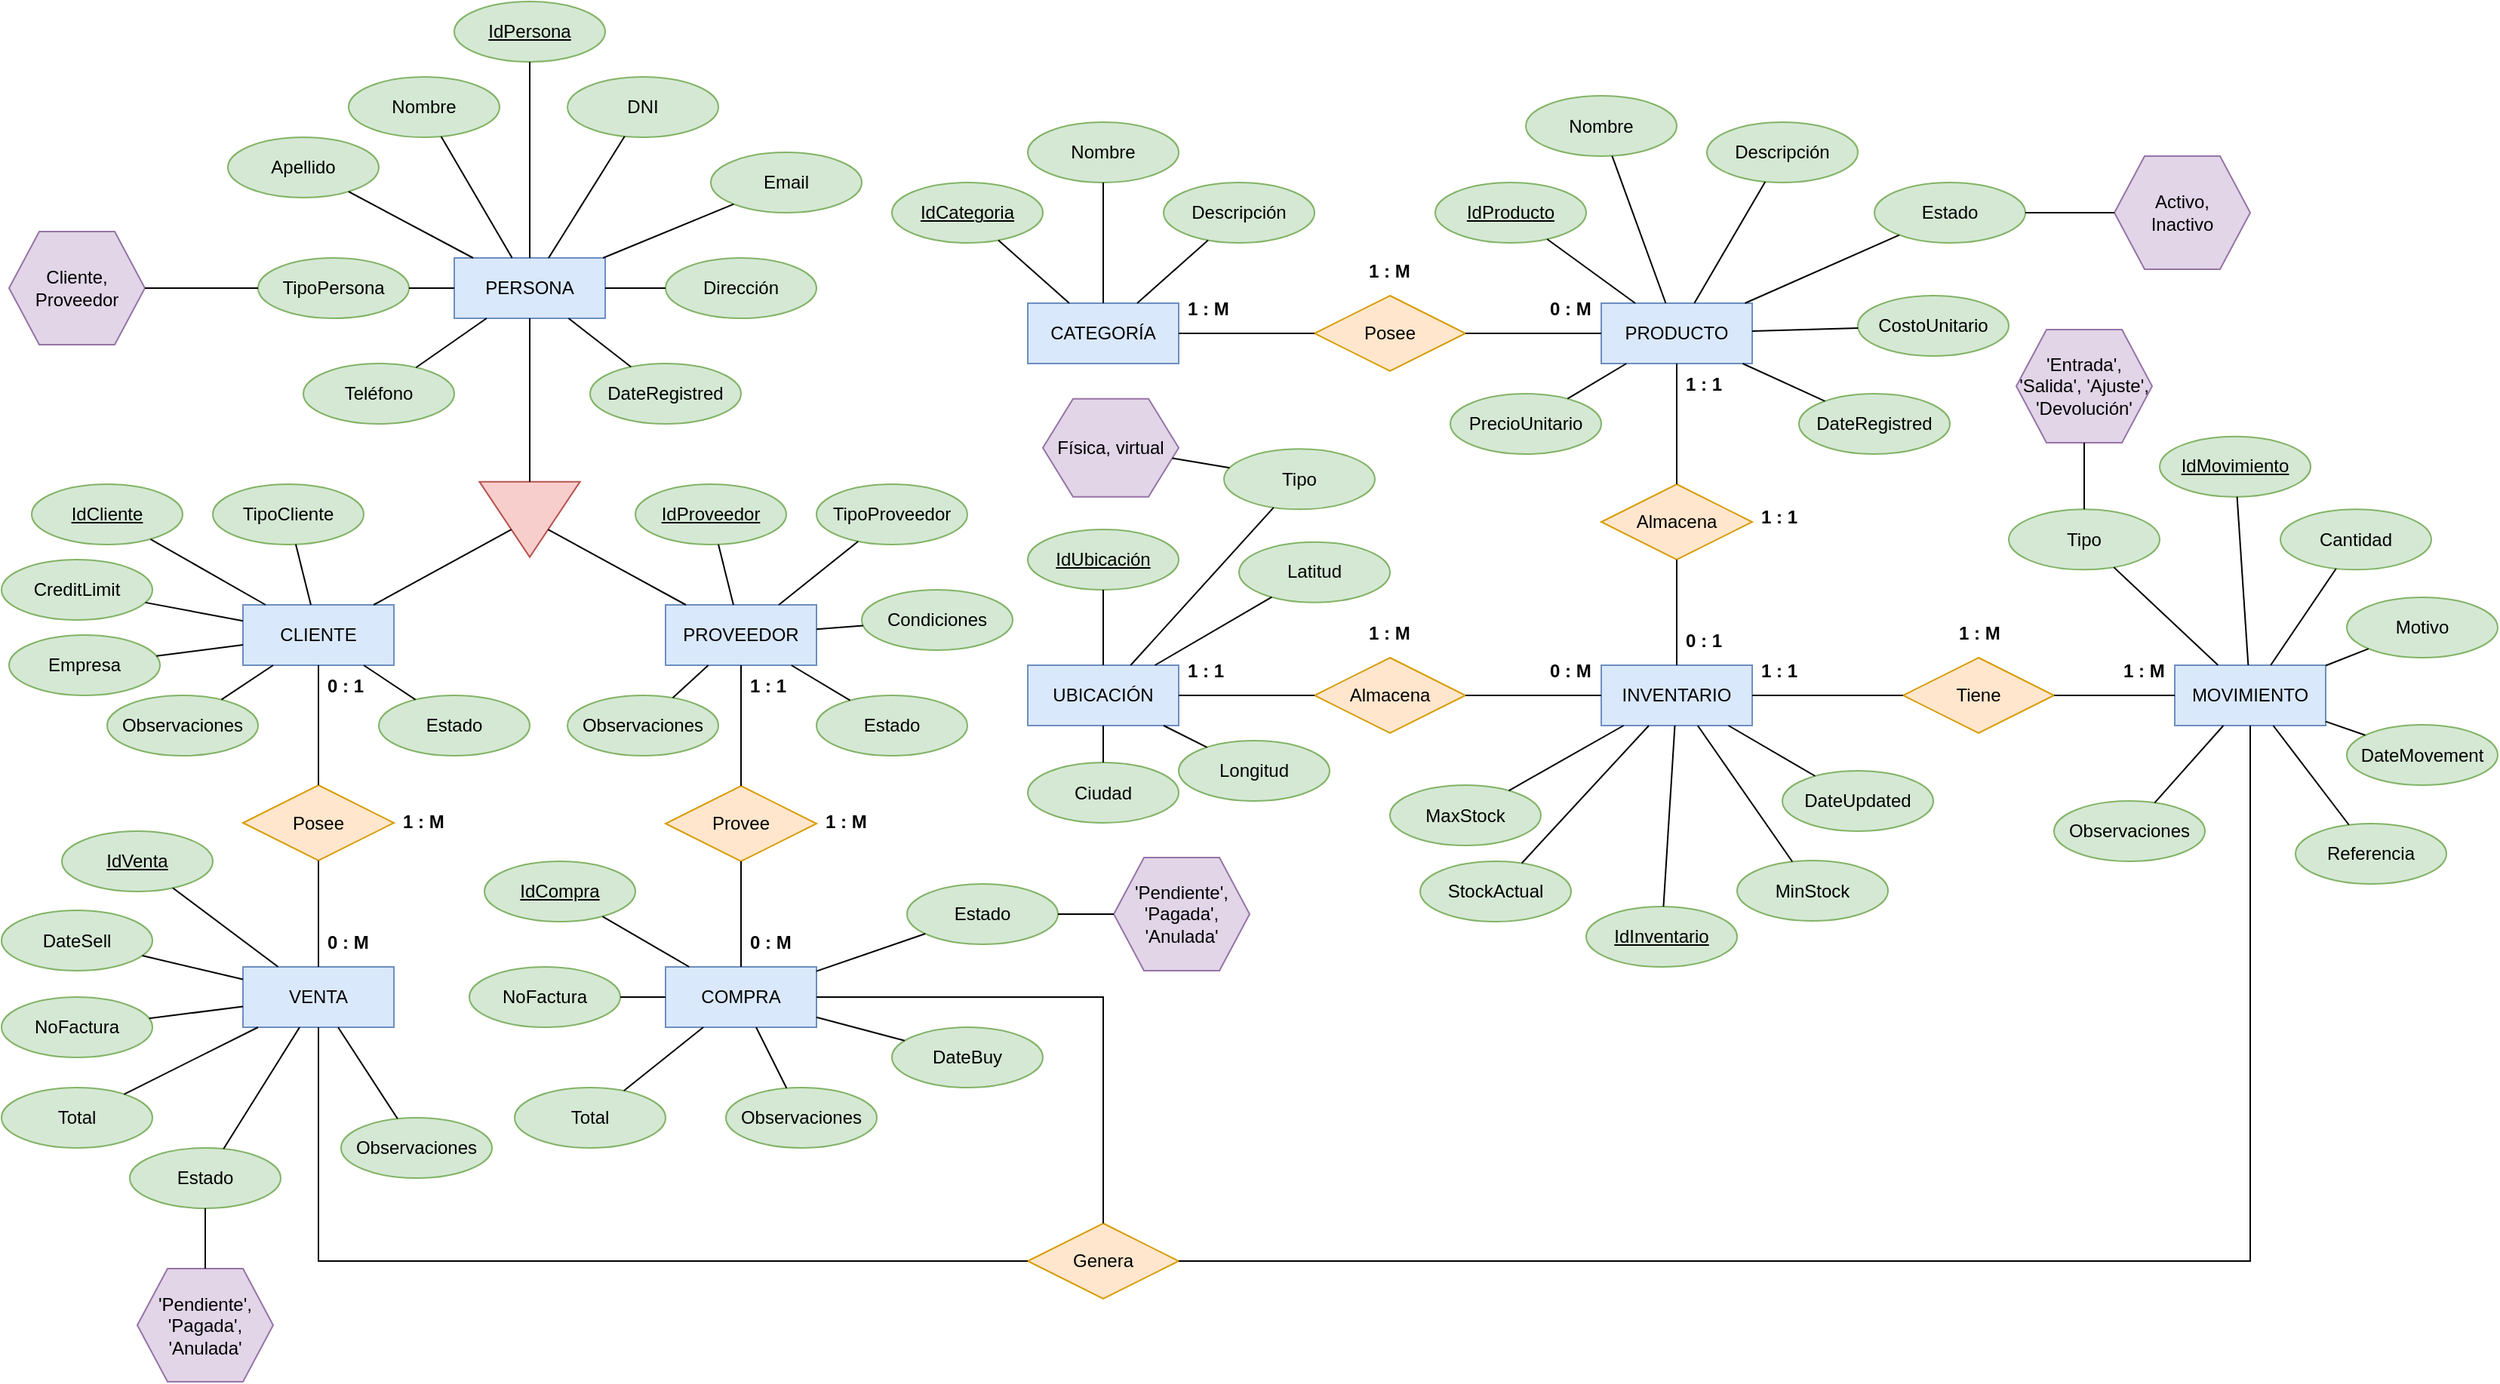 <mxfile version="26.2.14">
  <diagram name="Página-1" id="IizV0ZKITarImfJM_A5O">
    <mxGraphModel dx="1403" dy="993" grid="1" gridSize="10" guides="1" tooltips="1" connect="1" arrows="1" fold="1" page="1" pageScale="1" pageWidth="827" pageHeight="1169" math="0" shadow="0">
      <root>
        <mxCell id="0" />
        <mxCell id="1" parent="0" />
        <mxCell id="AASYkf402rb6I2aHNUHm-3" value="PERSONA" style="whiteSpace=wrap;html=1;align=center;fillColor=#dae8fc;strokeColor=#6c8ebf;" parent="1" vertex="1">
          <mxGeometry x="300" y="210" width="100" height="40" as="geometry" />
        </mxCell>
        <mxCell id="AASYkf402rb6I2aHNUHm-46" value="Almacena" style="shape=rhombus;perimeter=rhombusPerimeter;whiteSpace=wrap;html=1;align=center;fillColor=#ffe6cc;strokeColor=#d79b00;" parent="1" vertex="1">
          <mxGeometry x="870" y="475" width="100" height="50" as="geometry" />
        </mxCell>
        <mxCell id="AASYkf402rb6I2aHNUHm-51" value="&lt;b&gt;1 : M&lt;/b&gt;" style="text;strokeColor=none;fillColor=none;spacingLeft=4;spacingRight=4;overflow=hidden;rotatable=0;points=[[0,0.5],[1,0.5]];portConstraint=eastwest;fontSize=12;whiteSpace=wrap;html=1;" parent="1" vertex="1">
          <mxGeometry x="260" y="570" width="40" height="30" as="geometry" />
        </mxCell>
        <mxCell id="AASYkf402rb6I2aHNUHm-61" value="TipoCliente" style="ellipse;whiteSpace=wrap;html=1;align=center;fillColor=#d5e8d4;strokeColor=#82b366;" parent="1" vertex="1">
          <mxGeometry x="140" y="360" width="100" height="40" as="geometry" />
        </mxCell>
        <mxCell id="A7rjeZ72b8iRB3e_D9d8-1" value="CLIENTE" style="whiteSpace=wrap;html=1;align=center;fillColor=#dae8fc;strokeColor=#6c8ebf;" vertex="1" parent="1">
          <mxGeometry x="160" y="440" width="100" height="40" as="geometry" />
        </mxCell>
        <mxCell id="A7rjeZ72b8iRB3e_D9d8-2" value="PROVEEDOR" style="whiteSpace=wrap;html=1;align=center;fillColor=#dae8fc;strokeColor=#6c8ebf;" vertex="1" parent="1">
          <mxGeometry x="440" y="440" width="100" height="40" as="geometry" />
        </mxCell>
        <mxCell id="A7rjeZ72b8iRB3e_D9d8-3" value="PRODUCTO" style="whiteSpace=wrap;html=1;align=center;fillColor=#dae8fc;strokeColor=#6c8ebf;" vertex="1" parent="1">
          <mxGeometry x="1060" y="240" width="100" height="40" as="geometry" />
        </mxCell>
        <mxCell id="A7rjeZ72b8iRB3e_D9d8-4" value="INVENTARIO" style="whiteSpace=wrap;html=1;align=center;fillColor=#dae8fc;strokeColor=#6c8ebf;" vertex="1" parent="1">
          <mxGeometry x="1060" y="480" width="100" height="40" as="geometry" />
        </mxCell>
        <mxCell id="A7rjeZ72b8iRB3e_D9d8-5" value="MOVIMIENTO" style="whiteSpace=wrap;html=1;align=center;fillColor=#dae8fc;strokeColor=#6c8ebf;" vertex="1" parent="1">
          <mxGeometry x="1440" y="480" width="100" height="40" as="geometry" />
        </mxCell>
        <mxCell id="A7rjeZ72b8iRB3e_D9d8-6" value="CATEGORÍA" style="whiteSpace=wrap;html=1;align=center;fillColor=#dae8fc;strokeColor=#6c8ebf;" vertex="1" parent="1">
          <mxGeometry x="680" y="240" width="100" height="40" as="geometry" />
        </mxCell>
        <mxCell id="A7rjeZ72b8iRB3e_D9d8-7" value="UBICACIÓN" style="whiteSpace=wrap;html=1;align=center;fillColor=#dae8fc;strokeColor=#6c8ebf;" vertex="1" parent="1">
          <mxGeometry x="680" y="480" width="100" height="40" as="geometry" />
        </mxCell>
        <mxCell id="A7rjeZ72b8iRB3e_D9d8-8" value="COMPRA" style="whiteSpace=wrap;html=1;align=center;fillColor=#dae8fc;strokeColor=#6c8ebf;" vertex="1" parent="1">
          <mxGeometry x="440" y="680" width="100" height="40" as="geometry" />
        </mxCell>
        <mxCell id="A7rjeZ72b8iRB3e_D9d8-9" value="VENTA" style="whiteSpace=wrap;html=1;align=center;fillColor=#dae8fc;strokeColor=#6c8ebf;" vertex="1" parent="1">
          <mxGeometry x="160" y="680" width="100" height="40" as="geometry" />
        </mxCell>
        <mxCell id="A7rjeZ72b8iRB3e_D9d8-10" value="" style="triangle;whiteSpace=wrap;html=1;rotation=90;fillColor=#f8cecc;strokeColor=#b85450;" vertex="1" parent="1">
          <mxGeometry x="325" y="350.0" width="50" height="66.67" as="geometry" />
        </mxCell>
        <mxCell id="A7rjeZ72b8iRB3e_D9d8-11" value="" style="endArrow=none;html=1;rounded=0;" edge="1" parent="1" source="AASYkf402rb6I2aHNUHm-3" target="A7rjeZ72b8iRB3e_D9d8-10">
          <mxGeometry relative="1" as="geometry">
            <mxPoint x="410" y="350" as="sourcePoint" />
            <mxPoint x="570" y="350" as="targetPoint" />
          </mxGeometry>
        </mxCell>
        <mxCell id="A7rjeZ72b8iRB3e_D9d8-12" value="" style="endArrow=none;html=1;rounded=0;" edge="1" parent="1" source="A7rjeZ72b8iRB3e_D9d8-1" target="A7rjeZ72b8iRB3e_D9d8-10">
          <mxGeometry relative="1" as="geometry">
            <mxPoint x="230" y="380" as="sourcePoint" />
            <mxPoint x="390" y="380" as="targetPoint" />
          </mxGeometry>
        </mxCell>
        <mxCell id="A7rjeZ72b8iRB3e_D9d8-13" value="" style="endArrow=none;html=1;rounded=0;" edge="1" parent="1" source="A7rjeZ72b8iRB3e_D9d8-10" target="A7rjeZ72b8iRB3e_D9d8-2">
          <mxGeometry relative="1" as="geometry">
            <mxPoint x="390" y="450" as="sourcePoint" />
            <mxPoint x="550" y="450" as="targetPoint" />
          </mxGeometry>
        </mxCell>
        <mxCell id="A7rjeZ72b8iRB3e_D9d8-14" value="Posee" style="shape=rhombus;perimeter=rhombusPerimeter;whiteSpace=wrap;html=1;align=center;fillColor=#ffe6cc;strokeColor=#d79b00;" vertex="1" parent="1">
          <mxGeometry x="160" y="559.5" width="100" height="50" as="geometry" />
        </mxCell>
        <mxCell id="A7rjeZ72b8iRB3e_D9d8-15" value="" style="endArrow=none;html=1;rounded=0;" edge="1" parent="1" source="A7rjeZ72b8iRB3e_D9d8-1" target="A7rjeZ72b8iRB3e_D9d8-14">
          <mxGeometry relative="1" as="geometry">
            <mxPoint x="210" y="520" as="sourcePoint" />
            <mxPoint x="370" y="520" as="targetPoint" />
          </mxGeometry>
        </mxCell>
        <mxCell id="A7rjeZ72b8iRB3e_D9d8-16" value="" style="endArrow=none;html=1;rounded=0;" edge="1" parent="1" source="A7rjeZ72b8iRB3e_D9d8-14" target="A7rjeZ72b8iRB3e_D9d8-9">
          <mxGeometry relative="1" as="geometry">
            <mxPoint x="400" y="540" as="sourcePoint" />
            <mxPoint x="560" y="540" as="targetPoint" />
          </mxGeometry>
        </mxCell>
        <mxCell id="A7rjeZ72b8iRB3e_D9d8-17" value="Provee" style="shape=rhombus;perimeter=rhombusPerimeter;whiteSpace=wrap;html=1;align=center;fillColor=#ffe6cc;strokeColor=#d79b00;" vertex="1" parent="1">
          <mxGeometry x="440" y="560" width="100" height="50" as="geometry" />
        </mxCell>
        <mxCell id="A7rjeZ72b8iRB3e_D9d8-18" value="" style="endArrow=none;html=1;rounded=0;" edge="1" parent="1" source="A7rjeZ72b8iRB3e_D9d8-2" target="A7rjeZ72b8iRB3e_D9d8-17">
          <mxGeometry relative="1" as="geometry">
            <mxPoint x="490" y="510" as="sourcePoint" />
            <mxPoint x="650" y="510" as="targetPoint" />
          </mxGeometry>
        </mxCell>
        <mxCell id="A7rjeZ72b8iRB3e_D9d8-19" value="" style="endArrow=none;html=1;rounded=0;" edge="1" parent="1" source="A7rjeZ72b8iRB3e_D9d8-17" target="A7rjeZ72b8iRB3e_D9d8-8">
          <mxGeometry relative="1" as="geometry">
            <mxPoint x="610" y="620" as="sourcePoint" />
            <mxPoint x="770" y="620" as="targetPoint" />
          </mxGeometry>
        </mxCell>
        <mxCell id="A7rjeZ72b8iRB3e_D9d8-20" value="Posee" style="shape=rhombus;perimeter=rhombusPerimeter;whiteSpace=wrap;html=1;align=center;fillColor=#ffe6cc;strokeColor=#d79b00;" vertex="1" parent="1">
          <mxGeometry x="870" y="235" width="100" height="50" as="geometry" />
        </mxCell>
        <mxCell id="A7rjeZ72b8iRB3e_D9d8-21" value="" style="endArrow=none;html=1;rounded=0;" edge="1" parent="1" source="A7rjeZ72b8iRB3e_D9d8-6" target="A7rjeZ72b8iRB3e_D9d8-20">
          <mxGeometry relative="1" as="geometry">
            <mxPoint x="770" y="340" as="sourcePoint" />
            <mxPoint x="930" y="340" as="targetPoint" />
          </mxGeometry>
        </mxCell>
        <mxCell id="A7rjeZ72b8iRB3e_D9d8-22" value="" style="endArrow=none;html=1;rounded=0;" edge="1" parent="1" source="A7rjeZ72b8iRB3e_D9d8-20" target="A7rjeZ72b8iRB3e_D9d8-3">
          <mxGeometry relative="1" as="geometry">
            <mxPoint x="920" y="560" as="sourcePoint" />
            <mxPoint x="1080" y="560" as="targetPoint" />
          </mxGeometry>
        </mxCell>
        <mxCell id="A7rjeZ72b8iRB3e_D9d8-23" value="Almacena" style="shape=rhombus;perimeter=rhombusPerimeter;whiteSpace=wrap;html=1;align=center;fillColor=#ffe6cc;strokeColor=#d79b00;" vertex="1" parent="1">
          <mxGeometry x="1060" y="360" width="100" height="50" as="geometry" />
        </mxCell>
        <mxCell id="A7rjeZ72b8iRB3e_D9d8-24" value="" style="endArrow=none;html=1;rounded=0;" edge="1" parent="1" source="A7rjeZ72b8iRB3e_D9d8-3" target="A7rjeZ72b8iRB3e_D9d8-23">
          <mxGeometry relative="1" as="geometry">
            <mxPoint x="1120" y="310" as="sourcePoint" />
            <mxPoint x="1280" y="310" as="targetPoint" />
          </mxGeometry>
        </mxCell>
        <mxCell id="A7rjeZ72b8iRB3e_D9d8-25" value="" style="endArrow=none;html=1;rounded=0;" edge="1" parent="1" source="A7rjeZ72b8iRB3e_D9d8-23" target="A7rjeZ72b8iRB3e_D9d8-4">
          <mxGeometry relative="1" as="geometry">
            <mxPoint x="1110" y="440" as="sourcePoint" />
            <mxPoint x="1270" y="440" as="targetPoint" />
          </mxGeometry>
        </mxCell>
        <mxCell id="A7rjeZ72b8iRB3e_D9d8-26" value="Tiene" style="shape=rhombus;perimeter=rhombusPerimeter;whiteSpace=wrap;html=1;align=center;fillColor=#ffe6cc;strokeColor=#d79b00;" vertex="1" parent="1">
          <mxGeometry x="1260" y="475" width="100" height="50" as="geometry" />
        </mxCell>
        <mxCell id="A7rjeZ72b8iRB3e_D9d8-27" value="" style="endArrow=none;html=1;rounded=0;" edge="1" parent="1" source="A7rjeZ72b8iRB3e_D9d8-4" target="A7rjeZ72b8iRB3e_D9d8-26">
          <mxGeometry relative="1" as="geometry">
            <mxPoint x="1180" y="560" as="sourcePoint" />
            <mxPoint x="1340" y="560" as="targetPoint" />
          </mxGeometry>
        </mxCell>
        <mxCell id="A7rjeZ72b8iRB3e_D9d8-28" value="" style="endArrow=none;html=1;rounded=0;" edge="1" parent="1" source="A7rjeZ72b8iRB3e_D9d8-26" target="A7rjeZ72b8iRB3e_D9d8-5">
          <mxGeometry relative="1" as="geometry">
            <mxPoint x="1310" y="590" as="sourcePoint" />
            <mxPoint x="1470" y="590" as="targetPoint" />
          </mxGeometry>
        </mxCell>
        <mxCell id="A7rjeZ72b8iRB3e_D9d8-29" value="Genera" style="shape=rhombus;perimeter=rhombusPerimeter;whiteSpace=wrap;html=1;align=center;fillColor=#ffe6cc;strokeColor=#d79b00;" vertex="1" parent="1">
          <mxGeometry x="680" y="850" width="100" height="50" as="geometry" />
        </mxCell>
        <mxCell id="A7rjeZ72b8iRB3e_D9d8-30" value="" style="endArrow=none;html=1;rounded=0;" edge="1" parent="1" source="A7rjeZ72b8iRB3e_D9d8-9" target="A7rjeZ72b8iRB3e_D9d8-29">
          <mxGeometry relative="1" as="geometry">
            <mxPoint x="410" y="800" as="sourcePoint" />
            <mxPoint x="570" y="800" as="targetPoint" />
            <Array as="points">
              <mxPoint x="210" y="875" />
            </Array>
          </mxGeometry>
        </mxCell>
        <mxCell id="A7rjeZ72b8iRB3e_D9d8-31" value="" style="endArrow=none;html=1;rounded=0;" edge="1" parent="1" source="A7rjeZ72b8iRB3e_D9d8-29" target="A7rjeZ72b8iRB3e_D9d8-5">
          <mxGeometry relative="1" as="geometry">
            <mxPoint x="1040" y="810" as="sourcePoint" />
            <mxPoint x="1200" y="810" as="targetPoint" />
            <Array as="points">
              <mxPoint x="1490" y="875" />
            </Array>
          </mxGeometry>
        </mxCell>
        <mxCell id="A7rjeZ72b8iRB3e_D9d8-32" value="" style="endArrow=none;html=1;rounded=0;" edge="1" parent="1" source="A7rjeZ72b8iRB3e_D9d8-8" target="A7rjeZ72b8iRB3e_D9d8-29">
          <mxGeometry relative="1" as="geometry">
            <mxPoint x="590" y="700" as="sourcePoint" />
            <mxPoint x="750" y="700" as="targetPoint" />
            <Array as="points">
              <mxPoint x="730" y="700" />
            </Array>
          </mxGeometry>
        </mxCell>
        <mxCell id="A7rjeZ72b8iRB3e_D9d8-33" value="" style="endArrow=none;html=1;rounded=0;" edge="1" parent="1" source="A7rjeZ72b8iRB3e_D9d8-7" target="AASYkf402rb6I2aHNUHm-46">
          <mxGeometry relative="1" as="geometry">
            <mxPoint x="920" y="640" as="sourcePoint" />
            <mxPoint x="1080" y="640" as="targetPoint" />
          </mxGeometry>
        </mxCell>
        <mxCell id="A7rjeZ72b8iRB3e_D9d8-34" value="" style="endArrow=none;html=1;rounded=0;" edge="1" parent="1" source="AASYkf402rb6I2aHNUHm-46" target="A7rjeZ72b8iRB3e_D9d8-4">
          <mxGeometry relative="1" as="geometry">
            <mxPoint x="970" y="590" as="sourcePoint" />
            <mxPoint x="1130" y="590" as="targetPoint" />
          </mxGeometry>
        </mxCell>
        <mxCell id="A7rjeZ72b8iRB3e_D9d8-35" value="IdPersona" style="ellipse;whiteSpace=wrap;html=1;align=center;fontStyle=4;fillColor=#d5e8d4;strokeColor=#82b366;" vertex="1" parent="1">
          <mxGeometry x="300" y="40" width="100" height="40" as="geometry" />
        </mxCell>
        <mxCell id="A7rjeZ72b8iRB3e_D9d8-36" value="Nombre" style="ellipse;whiteSpace=wrap;html=1;align=center;fillColor=#d5e8d4;strokeColor=#82b366;" vertex="1" parent="1">
          <mxGeometry x="230" y="90" width="100" height="40" as="geometry" />
        </mxCell>
        <mxCell id="A7rjeZ72b8iRB3e_D9d8-37" value="Apellido" style="ellipse;whiteSpace=wrap;html=1;align=center;fillColor=#d5e8d4;strokeColor=#82b366;" vertex="1" parent="1">
          <mxGeometry x="150" y="130" width="100" height="40" as="geometry" />
        </mxCell>
        <mxCell id="A7rjeZ72b8iRB3e_D9d8-38" value="DNI" style="ellipse;whiteSpace=wrap;html=1;align=center;fillColor=#d5e8d4;strokeColor=#82b366;" vertex="1" parent="1">
          <mxGeometry x="375" y="90" width="100" height="40" as="geometry" />
        </mxCell>
        <mxCell id="A7rjeZ72b8iRB3e_D9d8-39" value="Email" style="ellipse;whiteSpace=wrap;html=1;align=center;fillColor=#d5e8d4;strokeColor=#82b366;" vertex="1" parent="1">
          <mxGeometry x="470" y="140" width="100" height="40" as="geometry" />
        </mxCell>
        <mxCell id="A7rjeZ72b8iRB3e_D9d8-40" value="Teléfono" style="ellipse;whiteSpace=wrap;html=1;align=center;fillColor=#d5e8d4;strokeColor=#82b366;" vertex="1" parent="1">
          <mxGeometry x="200" y="280" width="100" height="40" as="geometry" />
        </mxCell>
        <mxCell id="A7rjeZ72b8iRB3e_D9d8-41" value="Dirección" style="ellipse;whiteSpace=wrap;html=1;align=center;fillColor=#d5e8d4;strokeColor=#82b366;" vertex="1" parent="1">
          <mxGeometry x="440" y="210" width="100" height="40" as="geometry" />
        </mxCell>
        <mxCell id="A7rjeZ72b8iRB3e_D9d8-42" value="DateRegistred" style="ellipse;whiteSpace=wrap;html=1;align=center;fillColor=#d5e8d4;strokeColor=#82b366;" vertex="1" parent="1">
          <mxGeometry x="390" y="280" width="100" height="40" as="geometry" />
        </mxCell>
        <mxCell id="A7rjeZ72b8iRB3e_D9d8-45" value="TipoPersona" style="ellipse;whiteSpace=wrap;html=1;align=center;fillColor=#d5e8d4;strokeColor=#82b366;" vertex="1" parent="1">
          <mxGeometry x="170" y="210" width="100" height="40" as="geometry" />
        </mxCell>
        <mxCell id="A7rjeZ72b8iRB3e_D9d8-46" value="" style="endArrow=none;html=1;rounded=0;" edge="1" parent="1" source="AASYkf402rb6I2aHNUHm-3" target="A7rjeZ72b8iRB3e_D9d8-35">
          <mxGeometry relative="1" as="geometry">
            <mxPoint x="320" y="120" as="sourcePoint" />
            <mxPoint x="480" y="120" as="targetPoint" />
          </mxGeometry>
        </mxCell>
        <mxCell id="A7rjeZ72b8iRB3e_D9d8-47" value="" style="endArrow=none;html=1;rounded=0;" edge="1" parent="1" source="A7rjeZ72b8iRB3e_D9d8-36" target="AASYkf402rb6I2aHNUHm-3">
          <mxGeometry relative="1" as="geometry">
            <mxPoint x="260" y="120" as="sourcePoint" />
            <mxPoint x="420" y="120" as="targetPoint" />
          </mxGeometry>
        </mxCell>
        <mxCell id="A7rjeZ72b8iRB3e_D9d8-48" value="" style="endArrow=none;html=1;rounded=0;" edge="1" parent="1" source="A7rjeZ72b8iRB3e_D9d8-37" target="AASYkf402rb6I2aHNUHm-3">
          <mxGeometry relative="1" as="geometry">
            <mxPoint x="240" y="180" as="sourcePoint" />
            <mxPoint x="400" y="180" as="targetPoint" />
          </mxGeometry>
        </mxCell>
        <mxCell id="A7rjeZ72b8iRB3e_D9d8-49" value="" style="endArrow=none;html=1;rounded=0;" edge="1" parent="1" source="A7rjeZ72b8iRB3e_D9d8-40" target="AASYkf402rb6I2aHNUHm-3">
          <mxGeometry relative="1" as="geometry">
            <mxPoint x="160" y="210" as="sourcePoint" />
            <mxPoint x="320" y="210" as="targetPoint" />
          </mxGeometry>
        </mxCell>
        <mxCell id="A7rjeZ72b8iRB3e_D9d8-50" value="" style="endArrow=none;html=1;rounded=0;" edge="1" parent="1" source="A7rjeZ72b8iRB3e_D9d8-45" target="AASYkf402rb6I2aHNUHm-3">
          <mxGeometry relative="1" as="geometry">
            <mxPoint x="310" y="300" as="sourcePoint" />
            <mxPoint x="470" y="300" as="targetPoint" />
          </mxGeometry>
        </mxCell>
        <mxCell id="A7rjeZ72b8iRB3e_D9d8-51" value="" style="endArrow=none;html=1;rounded=0;" edge="1" parent="1" source="AASYkf402rb6I2aHNUHm-3" target="A7rjeZ72b8iRB3e_D9d8-38">
          <mxGeometry relative="1" as="geometry">
            <mxPoint x="400" y="170" as="sourcePoint" />
            <mxPoint x="560" y="170" as="targetPoint" />
          </mxGeometry>
        </mxCell>
        <mxCell id="A7rjeZ72b8iRB3e_D9d8-52" value="" style="endArrow=none;html=1;rounded=0;" edge="1" parent="1" source="AASYkf402rb6I2aHNUHm-3" target="A7rjeZ72b8iRB3e_D9d8-39">
          <mxGeometry relative="1" as="geometry">
            <mxPoint x="420" y="190" as="sourcePoint" />
            <mxPoint x="580" y="190" as="targetPoint" />
          </mxGeometry>
        </mxCell>
        <mxCell id="A7rjeZ72b8iRB3e_D9d8-53" value="" style="endArrow=none;html=1;rounded=0;" edge="1" parent="1" source="AASYkf402rb6I2aHNUHm-3" target="A7rjeZ72b8iRB3e_D9d8-41">
          <mxGeometry relative="1" as="geometry">
            <mxPoint x="460" y="250" as="sourcePoint" />
            <mxPoint x="620" y="250" as="targetPoint" />
          </mxGeometry>
        </mxCell>
        <mxCell id="A7rjeZ72b8iRB3e_D9d8-54" value="" style="endArrow=none;html=1;rounded=0;" edge="1" parent="1" source="AASYkf402rb6I2aHNUHm-3" target="A7rjeZ72b8iRB3e_D9d8-42">
          <mxGeometry relative="1" as="geometry">
            <mxPoint x="390" y="280" as="sourcePoint" />
            <mxPoint x="550" y="280" as="targetPoint" />
          </mxGeometry>
        </mxCell>
        <mxCell id="A7rjeZ72b8iRB3e_D9d8-55" value="IdCliente" style="ellipse;whiteSpace=wrap;html=1;align=center;fontStyle=4;fillColor=#d5e8d4;strokeColor=#82b366;" vertex="1" parent="1">
          <mxGeometry x="20" y="360" width="100" height="40" as="geometry" />
        </mxCell>
        <mxCell id="A7rjeZ72b8iRB3e_D9d8-57" value="Cliente,&lt;div&gt;Proveedor&lt;/div&gt;" style="shape=hexagon;perimeter=hexagonPerimeter2;whiteSpace=wrap;html=1;fixedSize=1;fillColor=#e1d5e7;strokeColor=#9673a6;" vertex="1" parent="1">
          <mxGeometry x="5" y="192.5" width="90" height="75" as="geometry" />
        </mxCell>
        <mxCell id="A7rjeZ72b8iRB3e_D9d8-58" value="" style="endArrow=none;html=1;rounded=0;" edge="1" parent="1" source="A7rjeZ72b8iRB3e_D9d8-57" target="A7rjeZ72b8iRB3e_D9d8-45">
          <mxGeometry relative="1" as="geometry">
            <mxPoint x="100" y="280" as="sourcePoint" />
            <mxPoint x="260" y="280" as="targetPoint" />
          </mxGeometry>
        </mxCell>
        <mxCell id="A7rjeZ72b8iRB3e_D9d8-59" value="CreditLimit" style="ellipse;whiteSpace=wrap;html=1;align=center;fillColor=#d5e8d4;strokeColor=#82b366;" vertex="1" parent="1">
          <mxGeometry y="410" width="100" height="40" as="geometry" />
        </mxCell>
        <mxCell id="A7rjeZ72b8iRB3e_D9d8-60" value="Empresa" style="ellipse;whiteSpace=wrap;html=1;align=center;fillColor=#d5e8d4;strokeColor=#82b366;" vertex="1" parent="1">
          <mxGeometry x="5" y="460" width="100" height="40" as="geometry" />
        </mxCell>
        <mxCell id="A7rjeZ72b8iRB3e_D9d8-61" value="" style="endArrow=none;html=1;rounded=0;" edge="1" parent="1" source="AASYkf402rb6I2aHNUHm-61" target="A7rjeZ72b8iRB3e_D9d8-1">
          <mxGeometry relative="1" as="geometry">
            <mxPoint x="230" y="400" as="sourcePoint" />
            <mxPoint x="390" y="400" as="targetPoint" />
          </mxGeometry>
        </mxCell>
        <mxCell id="A7rjeZ72b8iRB3e_D9d8-62" value="" style="endArrow=none;html=1;rounded=0;" edge="1" parent="1" source="A7rjeZ72b8iRB3e_D9d8-55" target="A7rjeZ72b8iRB3e_D9d8-1">
          <mxGeometry relative="1" as="geometry">
            <mxPoint x="70" y="470" as="sourcePoint" />
            <mxPoint x="230" y="470" as="targetPoint" />
          </mxGeometry>
        </mxCell>
        <mxCell id="A7rjeZ72b8iRB3e_D9d8-63" value="" style="endArrow=none;html=1;rounded=0;" edge="1" parent="1" source="A7rjeZ72b8iRB3e_D9d8-59" target="A7rjeZ72b8iRB3e_D9d8-1">
          <mxGeometry relative="1" as="geometry">
            <mxPoint x="170" y="510" as="sourcePoint" />
            <mxPoint x="330" y="510" as="targetPoint" />
          </mxGeometry>
        </mxCell>
        <mxCell id="A7rjeZ72b8iRB3e_D9d8-64" value="" style="endArrow=none;html=1;rounded=0;" edge="1" parent="1" source="A7rjeZ72b8iRB3e_D9d8-60" target="A7rjeZ72b8iRB3e_D9d8-1">
          <mxGeometry relative="1" as="geometry">
            <mxPoint x="140" y="520" as="sourcePoint" />
            <mxPoint x="300" y="520" as="targetPoint" />
          </mxGeometry>
        </mxCell>
        <mxCell id="A7rjeZ72b8iRB3e_D9d8-65" value="Estado" style="ellipse;whiteSpace=wrap;html=1;align=center;fillColor=#d5e8d4;strokeColor=#82b366;" vertex="1" parent="1">
          <mxGeometry x="250" y="500" width="100" height="40" as="geometry" />
        </mxCell>
        <mxCell id="A7rjeZ72b8iRB3e_D9d8-66" value="" style="endArrow=none;html=1;rounded=0;" edge="1" parent="1" source="A7rjeZ72b8iRB3e_D9d8-1" target="A7rjeZ72b8iRB3e_D9d8-65">
          <mxGeometry relative="1" as="geometry">
            <mxPoint x="310" y="550" as="sourcePoint" />
            <mxPoint x="470" y="550" as="targetPoint" />
          </mxGeometry>
        </mxCell>
        <mxCell id="A7rjeZ72b8iRB3e_D9d8-69" value="Observaciones" style="ellipse;whiteSpace=wrap;html=1;align=center;fillColor=#d5e8d4;strokeColor=#82b366;" vertex="1" parent="1">
          <mxGeometry x="70" y="500" width="100" height="40" as="geometry" />
        </mxCell>
        <mxCell id="A7rjeZ72b8iRB3e_D9d8-70" value="" style="endArrow=none;html=1;rounded=0;" edge="1" parent="1" source="A7rjeZ72b8iRB3e_D9d8-69" target="A7rjeZ72b8iRB3e_D9d8-1">
          <mxGeometry relative="1" as="geometry">
            <mxPoint x="160" y="520" as="sourcePoint" />
            <mxPoint x="320" y="520" as="targetPoint" />
          </mxGeometry>
        </mxCell>
        <mxCell id="A7rjeZ72b8iRB3e_D9d8-71" value="IdProveedor" style="ellipse;whiteSpace=wrap;html=1;align=center;fontStyle=4;fillColor=#d5e8d4;strokeColor=#82b366;" vertex="1" parent="1">
          <mxGeometry x="420" y="360" width="100" height="40" as="geometry" />
        </mxCell>
        <mxCell id="A7rjeZ72b8iRB3e_D9d8-72" value="TipoProveedor" style="ellipse;whiteSpace=wrap;html=1;align=center;fillColor=#d5e8d4;strokeColor=#82b366;" vertex="1" parent="1">
          <mxGeometry x="540" y="360" width="100" height="40" as="geometry" />
        </mxCell>
        <mxCell id="A7rjeZ72b8iRB3e_D9d8-73" value="Condiciones" style="ellipse;whiteSpace=wrap;html=1;align=center;fillColor=#d5e8d4;strokeColor=#82b366;" vertex="1" parent="1">
          <mxGeometry x="570" y="430" width="100" height="40" as="geometry" />
        </mxCell>
        <mxCell id="A7rjeZ72b8iRB3e_D9d8-74" value="Estado" style="ellipse;whiteSpace=wrap;html=1;align=center;fillColor=#d5e8d4;strokeColor=#82b366;" vertex="1" parent="1">
          <mxGeometry x="540" y="500" width="100" height="40" as="geometry" />
        </mxCell>
        <mxCell id="A7rjeZ72b8iRB3e_D9d8-75" value="Observaciones" style="ellipse;whiteSpace=wrap;html=1;align=center;fillColor=#d5e8d4;strokeColor=#82b366;" vertex="1" parent="1">
          <mxGeometry x="375" y="500" width="100" height="40" as="geometry" />
        </mxCell>
        <mxCell id="A7rjeZ72b8iRB3e_D9d8-76" value="" style="endArrow=none;html=1;rounded=0;" edge="1" parent="1" source="A7rjeZ72b8iRB3e_D9d8-75" target="A7rjeZ72b8iRB3e_D9d8-2">
          <mxGeometry relative="1" as="geometry">
            <mxPoint x="430" y="580" as="sourcePoint" />
            <mxPoint x="590" y="580" as="targetPoint" />
          </mxGeometry>
        </mxCell>
        <mxCell id="A7rjeZ72b8iRB3e_D9d8-77" value="" style="endArrow=none;html=1;rounded=0;" edge="1" parent="1" source="A7rjeZ72b8iRB3e_D9d8-2" target="A7rjeZ72b8iRB3e_D9d8-74">
          <mxGeometry relative="1" as="geometry">
            <mxPoint x="600" y="570" as="sourcePoint" />
            <mxPoint x="760" y="570" as="targetPoint" />
          </mxGeometry>
        </mxCell>
        <mxCell id="A7rjeZ72b8iRB3e_D9d8-78" value="" style="endArrow=none;html=1;rounded=0;" edge="1" parent="1" source="A7rjeZ72b8iRB3e_D9d8-2" target="A7rjeZ72b8iRB3e_D9d8-71">
          <mxGeometry relative="1" as="geometry">
            <mxPoint x="520" y="420" as="sourcePoint" />
            <mxPoint x="680" y="420" as="targetPoint" />
          </mxGeometry>
        </mxCell>
        <mxCell id="A7rjeZ72b8iRB3e_D9d8-79" value="" style="endArrow=none;html=1;rounded=0;" edge="1" parent="1" source="A7rjeZ72b8iRB3e_D9d8-2" target="A7rjeZ72b8iRB3e_D9d8-72">
          <mxGeometry relative="1" as="geometry">
            <mxPoint x="530" y="420" as="sourcePoint" />
            <mxPoint x="690" y="420" as="targetPoint" />
          </mxGeometry>
        </mxCell>
        <mxCell id="A7rjeZ72b8iRB3e_D9d8-80" value="" style="endArrow=none;html=1;rounded=0;" edge="1" parent="1" source="A7rjeZ72b8iRB3e_D9d8-2" target="A7rjeZ72b8iRB3e_D9d8-73">
          <mxGeometry relative="1" as="geometry">
            <mxPoint x="590" y="480" as="sourcePoint" />
            <mxPoint x="750" y="480" as="targetPoint" />
          </mxGeometry>
        </mxCell>
        <mxCell id="A7rjeZ72b8iRB3e_D9d8-81" value="IdProducto" style="ellipse;whiteSpace=wrap;html=1;align=center;fontStyle=4;fillColor=#d5e8d4;strokeColor=#82b366;" vertex="1" parent="1">
          <mxGeometry x="950" y="160" width="100" height="40" as="geometry" />
        </mxCell>
        <mxCell id="A7rjeZ72b8iRB3e_D9d8-82" value="Nombre" style="ellipse;whiteSpace=wrap;html=1;align=center;fillColor=#d5e8d4;strokeColor=#82b366;" vertex="1" parent="1">
          <mxGeometry x="1010" y="102.5" width="100" height="40" as="geometry" />
        </mxCell>
        <mxCell id="A7rjeZ72b8iRB3e_D9d8-85" value="Descripción" style="ellipse;whiteSpace=wrap;html=1;align=center;fillColor=#d5e8d4;strokeColor=#82b366;" vertex="1" parent="1">
          <mxGeometry x="1130" y="120" width="100" height="40" as="geometry" />
        </mxCell>
        <mxCell id="A7rjeZ72b8iRB3e_D9d8-86" value="PrecioUnitario" style="ellipse;whiteSpace=wrap;html=1;align=center;fillColor=#d5e8d4;strokeColor=#82b366;" vertex="1" parent="1">
          <mxGeometry x="960" y="300" width="100" height="40" as="geometry" />
        </mxCell>
        <mxCell id="A7rjeZ72b8iRB3e_D9d8-87" value="CostoUnitario" style="ellipse;whiteSpace=wrap;html=1;align=center;fillColor=#d5e8d4;strokeColor=#82b366;" vertex="1" parent="1">
          <mxGeometry x="1230" y="235" width="100" height="40" as="geometry" />
        </mxCell>
        <mxCell id="A7rjeZ72b8iRB3e_D9d8-88" value="DateRegistred" style="ellipse;whiteSpace=wrap;html=1;align=center;fillColor=#d5e8d4;strokeColor=#82b366;" vertex="1" parent="1">
          <mxGeometry x="1191" y="300" width="100" height="40" as="geometry" />
        </mxCell>
        <mxCell id="A7rjeZ72b8iRB3e_D9d8-89" value="" style="endArrow=none;html=1;rounded=0;" edge="1" parent="1" source="A7rjeZ72b8iRB3e_D9d8-81" target="A7rjeZ72b8iRB3e_D9d8-3">
          <mxGeometry relative="1" as="geometry">
            <mxPoint x="1150" y="170" as="sourcePoint" />
            <mxPoint x="1310" y="170" as="targetPoint" />
          </mxGeometry>
        </mxCell>
        <mxCell id="A7rjeZ72b8iRB3e_D9d8-90" value="" style="endArrow=none;html=1;rounded=0;" edge="1" parent="1" source="A7rjeZ72b8iRB3e_D9d8-82" target="A7rjeZ72b8iRB3e_D9d8-3">
          <mxGeometry relative="1" as="geometry">
            <mxPoint x="1090" y="170" as="sourcePoint" />
            <mxPoint x="1250" y="170" as="targetPoint" />
          </mxGeometry>
        </mxCell>
        <mxCell id="A7rjeZ72b8iRB3e_D9d8-91" value="Estado" style="ellipse;whiteSpace=wrap;html=1;align=center;fillColor=#d5e8d4;strokeColor=#82b366;" vertex="1" parent="1">
          <mxGeometry x="1241" y="160" width="100" height="40" as="geometry" />
        </mxCell>
        <mxCell id="A7rjeZ72b8iRB3e_D9d8-92" value="Activo,&lt;div&gt;Inactivo&lt;/div&gt;" style="shape=hexagon;perimeter=hexagonPerimeter2;whiteSpace=wrap;html=1;fixedSize=1;fillColor=#e1d5e7;strokeColor=#9673a6;" vertex="1" parent="1">
          <mxGeometry x="1400" y="142.5" width="90" height="75" as="geometry" />
        </mxCell>
        <mxCell id="A7rjeZ72b8iRB3e_D9d8-93" value="" style="endArrow=none;html=1;rounded=0;" edge="1" parent="1" source="A7rjeZ72b8iRB3e_D9d8-86" target="A7rjeZ72b8iRB3e_D9d8-3">
          <mxGeometry relative="1" as="geometry">
            <mxPoint x="1080" y="330" as="sourcePoint" />
            <mxPoint x="1240" y="330" as="targetPoint" />
          </mxGeometry>
        </mxCell>
        <mxCell id="A7rjeZ72b8iRB3e_D9d8-94" value="" style="endArrow=none;html=1;rounded=0;" edge="1" parent="1" source="A7rjeZ72b8iRB3e_D9d8-3" target="A7rjeZ72b8iRB3e_D9d8-85">
          <mxGeometry relative="1" as="geometry">
            <mxPoint x="1190" y="210" as="sourcePoint" />
            <mxPoint x="1350" y="210" as="targetPoint" />
          </mxGeometry>
        </mxCell>
        <mxCell id="A7rjeZ72b8iRB3e_D9d8-95" value="" style="endArrow=none;html=1;rounded=0;" edge="1" parent="1" source="A7rjeZ72b8iRB3e_D9d8-3" target="A7rjeZ72b8iRB3e_D9d8-91">
          <mxGeometry relative="1" as="geometry">
            <mxPoint x="1180" y="210" as="sourcePoint" />
            <mxPoint x="1340" y="210" as="targetPoint" />
          </mxGeometry>
        </mxCell>
        <mxCell id="A7rjeZ72b8iRB3e_D9d8-96" value="" style="endArrow=none;html=1;rounded=0;" edge="1" parent="1" source="A7rjeZ72b8iRB3e_D9d8-87" target="A7rjeZ72b8iRB3e_D9d8-3">
          <mxGeometry relative="1" as="geometry">
            <mxPoint x="1031" y="320" as="sourcePoint" />
            <mxPoint x="1031" y="320" as="targetPoint" />
          </mxGeometry>
        </mxCell>
        <mxCell id="A7rjeZ72b8iRB3e_D9d8-97" value="" style="endArrow=none;html=1;rounded=0;" edge="1" parent="1" source="A7rjeZ72b8iRB3e_D9d8-88" target="A7rjeZ72b8iRB3e_D9d8-3">
          <mxGeometry relative="1" as="geometry">
            <mxPoint x="1230" y="320" as="sourcePoint" />
            <mxPoint x="1390" y="320" as="targetPoint" />
          </mxGeometry>
        </mxCell>
        <mxCell id="A7rjeZ72b8iRB3e_D9d8-98" value="" style="endArrow=none;html=1;rounded=0;" edge="1" parent="1" source="A7rjeZ72b8iRB3e_D9d8-91" target="A7rjeZ72b8iRB3e_D9d8-92">
          <mxGeometry relative="1" as="geometry">
            <mxPoint x="1340" y="300" as="sourcePoint" />
            <mxPoint x="1500" y="300" as="targetPoint" />
          </mxGeometry>
        </mxCell>
        <mxCell id="A7rjeZ72b8iRB3e_D9d8-99" value="IdCategoria" style="ellipse;whiteSpace=wrap;html=1;align=center;fontStyle=4;fillColor=#d5e8d4;strokeColor=#82b366;" vertex="1" parent="1">
          <mxGeometry x="590" y="160" width="100" height="40" as="geometry" />
        </mxCell>
        <mxCell id="A7rjeZ72b8iRB3e_D9d8-100" value="Descripción" style="ellipse;whiteSpace=wrap;html=1;align=center;fillColor=#d5e8d4;strokeColor=#82b366;" vertex="1" parent="1">
          <mxGeometry x="770" y="160" width="100" height="40" as="geometry" />
        </mxCell>
        <mxCell id="A7rjeZ72b8iRB3e_D9d8-101" value="Nombre" style="ellipse;whiteSpace=wrap;html=1;align=center;fillColor=#d5e8d4;strokeColor=#82b366;" vertex="1" parent="1">
          <mxGeometry x="680" y="120" width="100" height="40" as="geometry" />
        </mxCell>
        <mxCell id="A7rjeZ72b8iRB3e_D9d8-103" value="" style="endArrow=none;html=1;rounded=0;" edge="1" parent="1" source="A7rjeZ72b8iRB3e_D9d8-99" target="A7rjeZ72b8iRB3e_D9d8-6">
          <mxGeometry relative="1" as="geometry">
            <mxPoint x="710" y="210" as="sourcePoint" />
            <mxPoint x="870" y="210" as="targetPoint" />
          </mxGeometry>
        </mxCell>
        <mxCell id="A7rjeZ72b8iRB3e_D9d8-104" value="" style="endArrow=none;html=1;rounded=0;" edge="1" parent="1" source="A7rjeZ72b8iRB3e_D9d8-6" target="A7rjeZ72b8iRB3e_D9d8-101">
          <mxGeometry relative="1" as="geometry">
            <mxPoint x="740" y="230" as="sourcePoint" />
            <mxPoint x="900" y="230" as="targetPoint" />
          </mxGeometry>
        </mxCell>
        <mxCell id="A7rjeZ72b8iRB3e_D9d8-105" value="" style="endArrow=none;html=1;rounded=0;" edge="1" parent="1" source="A7rjeZ72b8iRB3e_D9d8-6" target="A7rjeZ72b8iRB3e_D9d8-100">
          <mxGeometry relative="1" as="geometry">
            <mxPoint x="700" y="330" as="sourcePoint" />
            <mxPoint x="860" y="330" as="targetPoint" />
          </mxGeometry>
        </mxCell>
        <mxCell id="A7rjeZ72b8iRB3e_D9d8-106" value="&lt;b&gt;0 : M&lt;/b&gt;" style="text;strokeColor=none;fillColor=none;spacingLeft=4;spacingRight=4;overflow=hidden;rotatable=0;points=[[0,0.5],[1,0.5]];portConstraint=eastwest;fontSize=12;whiteSpace=wrap;html=1;" vertex="1" parent="1">
          <mxGeometry x="210" y="650" width="40" height="30" as="geometry" />
        </mxCell>
        <mxCell id="A7rjeZ72b8iRB3e_D9d8-107" value="&lt;b&gt;0 : 1&lt;/b&gt;" style="text;strokeColor=none;fillColor=none;spacingLeft=4;spacingRight=4;overflow=hidden;rotatable=0;points=[[0,0.5],[1,0.5]];portConstraint=eastwest;fontSize=12;whiteSpace=wrap;html=1;" vertex="1" parent="1">
          <mxGeometry x="210" y="480" width="40" height="30" as="geometry" />
        </mxCell>
        <mxCell id="A7rjeZ72b8iRB3e_D9d8-108" value="&lt;b&gt;1 : M&lt;/b&gt;" style="text;strokeColor=none;fillColor=none;spacingLeft=4;spacingRight=4;overflow=hidden;rotatable=0;points=[[0,0.5],[1,0.5]];portConstraint=eastwest;fontSize=12;whiteSpace=wrap;html=1;" vertex="1" parent="1">
          <mxGeometry x="540" y="570" width="40" height="30" as="geometry" />
        </mxCell>
        <mxCell id="A7rjeZ72b8iRB3e_D9d8-109" value="&lt;b&gt;1 : 1&lt;/b&gt;" style="text;strokeColor=none;fillColor=none;spacingLeft=4;spacingRight=4;overflow=hidden;rotatable=0;points=[[0,0.5],[1,0.5]];portConstraint=eastwest;fontSize=12;whiteSpace=wrap;html=1;" vertex="1" parent="1">
          <mxGeometry x="490" y="480" width="40" height="30" as="geometry" />
        </mxCell>
        <mxCell id="A7rjeZ72b8iRB3e_D9d8-110" value="&lt;b&gt;0 : M&lt;/b&gt;" style="text;strokeColor=none;fillColor=none;spacingLeft=4;spacingRight=4;overflow=hidden;rotatable=0;points=[[0,0.5],[1,0.5]];portConstraint=eastwest;fontSize=12;whiteSpace=wrap;html=1;" vertex="1" parent="1">
          <mxGeometry x="490" y="650" width="40" height="30" as="geometry" />
        </mxCell>
        <mxCell id="A7rjeZ72b8iRB3e_D9d8-111" value="&lt;b&gt;1 : M&lt;/b&gt;" style="text;strokeColor=none;fillColor=none;spacingLeft=4;spacingRight=4;overflow=hidden;rotatable=0;points=[[0,0.5],[1,0.5]];portConstraint=eastwest;fontSize=12;whiteSpace=wrap;html=1;" vertex="1" parent="1">
          <mxGeometry x="900" y="445" width="40" height="30" as="geometry" />
        </mxCell>
        <mxCell id="A7rjeZ72b8iRB3e_D9d8-112" value="&lt;b&gt;0 : M&lt;/b&gt;" style="text;strokeColor=none;fillColor=none;spacingLeft=4;spacingRight=4;overflow=hidden;rotatable=0;points=[[0,0.5],[1,0.5]];portConstraint=eastwest;fontSize=12;whiteSpace=wrap;html=1;" vertex="1" parent="1">
          <mxGeometry x="1020" y="470" width="40" height="30" as="geometry" />
        </mxCell>
        <mxCell id="A7rjeZ72b8iRB3e_D9d8-113" value="&lt;b&gt;1 : 1&lt;/b&gt;" style="text;strokeColor=none;fillColor=none;spacingLeft=4;spacingRight=4;overflow=hidden;rotatable=0;points=[[0,0.5],[1,0.5]];portConstraint=eastwest;fontSize=12;whiteSpace=wrap;html=1;" vertex="1" parent="1">
          <mxGeometry x="780" y="470" width="40" height="30" as="geometry" />
        </mxCell>
        <mxCell id="A7rjeZ72b8iRB3e_D9d8-114" value="&lt;b&gt;1 : 1&lt;/b&gt;" style="text;strokeColor=none;fillColor=none;spacingLeft=4;spacingRight=4;overflow=hidden;rotatable=0;points=[[0,0.5],[1,0.5]];portConstraint=eastwest;fontSize=12;whiteSpace=wrap;html=1;" vertex="1" parent="1">
          <mxGeometry x="1160" y="368.34" width="40" height="30" as="geometry" />
        </mxCell>
        <mxCell id="A7rjeZ72b8iRB3e_D9d8-115" value="&lt;b&gt;0 : 1&lt;/b&gt;" style="text;strokeColor=none;fillColor=none;spacingLeft=4;spacingRight=4;overflow=hidden;rotatable=0;points=[[0,0.5],[1,0.5]];portConstraint=eastwest;fontSize=12;whiteSpace=wrap;html=1;" vertex="1" parent="1">
          <mxGeometry x="1110" y="450" width="40" height="30" as="geometry" />
        </mxCell>
        <mxCell id="A7rjeZ72b8iRB3e_D9d8-116" value="&lt;b&gt;1 : 1&lt;/b&gt;" style="text;strokeColor=none;fillColor=none;spacingLeft=4;spacingRight=4;overflow=hidden;rotatable=0;points=[[0,0.5],[1,0.5]];portConstraint=eastwest;fontSize=12;whiteSpace=wrap;html=1;" vertex="1" parent="1">
          <mxGeometry x="1110" y="280" width="40" height="30" as="geometry" />
        </mxCell>
        <mxCell id="A7rjeZ72b8iRB3e_D9d8-117" value="&lt;b&gt;1 : M&lt;/b&gt;" style="text;strokeColor=none;fillColor=none;spacingLeft=4;spacingRight=4;overflow=hidden;rotatable=0;points=[[0,0.5],[1,0.5]];portConstraint=eastwest;fontSize=12;whiteSpace=wrap;html=1;" vertex="1" parent="1">
          <mxGeometry x="900" y="205" width="40" height="30" as="geometry" />
        </mxCell>
        <mxCell id="A7rjeZ72b8iRB3e_D9d8-118" value="&lt;b&gt;0 : M&lt;/b&gt;" style="text;strokeColor=none;fillColor=none;spacingLeft=4;spacingRight=4;overflow=hidden;rotatable=0;points=[[0,0.5],[1,0.5]];portConstraint=eastwest;fontSize=12;whiteSpace=wrap;html=1;" vertex="1" parent="1">
          <mxGeometry x="1020" y="230" width="40" height="30" as="geometry" />
        </mxCell>
        <mxCell id="A7rjeZ72b8iRB3e_D9d8-119" value="&lt;b&gt;1 : M&lt;/b&gt;" style="text;strokeColor=none;fillColor=none;spacingLeft=4;spacingRight=4;overflow=hidden;rotatable=0;points=[[0,0.5],[1,0.5]];portConstraint=eastwest;fontSize=12;whiteSpace=wrap;html=1;" vertex="1" parent="1">
          <mxGeometry x="780" y="230" width="40" height="30" as="geometry" />
        </mxCell>
        <mxCell id="A7rjeZ72b8iRB3e_D9d8-120" value="&lt;b&gt;1 : M&lt;/b&gt;" style="text;strokeColor=none;fillColor=none;spacingLeft=4;spacingRight=4;overflow=hidden;rotatable=0;points=[[0,0.5],[1,0.5]];portConstraint=eastwest;fontSize=12;whiteSpace=wrap;html=1;" vertex="1" parent="1">
          <mxGeometry x="1291" y="445" width="40" height="30" as="geometry" />
        </mxCell>
        <mxCell id="A7rjeZ72b8iRB3e_D9d8-121" value="&lt;b&gt;1 : M&lt;/b&gt;" style="text;strokeColor=none;fillColor=none;spacingLeft=4;spacingRight=4;overflow=hidden;rotatable=0;points=[[0,0.5],[1,0.5]];portConstraint=eastwest;fontSize=12;whiteSpace=wrap;html=1;" vertex="1" parent="1">
          <mxGeometry x="1400" y="470" width="40" height="30" as="geometry" />
        </mxCell>
        <mxCell id="A7rjeZ72b8iRB3e_D9d8-122" value="&lt;b&gt;1 : 1&lt;/b&gt;" style="text;strokeColor=none;fillColor=none;spacingLeft=4;spacingRight=4;overflow=hidden;rotatable=0;points=[[0,0.5],[1,0.5]];portConstraint=eastwest;fontSize=12;whiteSpace=wrap;html=1;" vertex="1" parent="1">
          <mxGeometry x="1160" y="470" width="40" height="30" as="geometry" />
        </mxCell>
        <mxCell id="A7rjeZ72b8iRB3e_D9d8-123" value="IdInventario" style="ellipse;whiteSpace=wrap;html=1;align=center;fontStyle=4;fillColor=#d5e8d4;strokeColor=#82b366;" vertex="1" parent="1">
          <mxGeometry x="1050" y="640" width="100" height="40" as="geometry" />
        </mxCell>
        <mxCell id="A7rjeZ72b8iRB3e_D9d8-124" value="StockActual" style="ellipse;whiteSpace=wrap;html=1;align=center;fillColor=#d5e8d4;strokeColor=#82b366;" vertex="1" parent="1">
          <mxGeometry x="940" y="610" width="100" height="40" as="geometry" />
        </mxCell>
        <mxCell id="A7rjeZ72b8iRB3e_D9d8-125" value="MinStock" style="ellipse;whiteSpace=wrap;html=1;align=center;fillColor=#d5e8d4;strokeColor=#82b366;" vertex="1" parent="1">
          <mxGeometry x="1150" y="609.5" width="100" height="40" as="geometry" />
        </mxCell>
        <mxCell id="A7rjeZ72b8iRB3e_D9d8-126" value="MaxStock" style="ellipse;whiteSpace=wrap;html=1;align=center;fillColor=#d5e8d4;strokeColor=#82b366;" vertex="1" parent="1">
          <mxGeometry x="920" y="559.5" width="100" height="40" as="geometry" />
        </mxCell>
        <mxCell id="A7rjeZ72b8iRB3e_D9d8-127" value="DateUpdated" style="ellipse;whiteSpace=wrap;html=1;align=center;fillColor=#d5e8d4;strokeColor=#82b366;" vertex="1" parent="1">
          <mxGeometry x="1180" y="550" width="100" height="40" as="geometry" />
        </mxCell>
        <mxCell id="A7rjeZ72b8iRB3e_D9d8-128" value="" style="endArrow=none;html=1;rounded=0;" edge="1" parent="1" source="A7rjeZ72b8iRB3e_D9d8-126" target="A7rjeZ72b8iRB3e_D9d8-4">
          <mxGeometry relative="1" as="geometry">
            <mxPoint x="1070" y="590" as="sourcePoint" />
            <mxPoint x="1230" y="590" as="targetPoint" />
          </mxGeometry>
        </mxCell>
        <mxCell id="A7rjeZ72b8iRB3e_D9d8-129" value="" style="endArrow=none;html=1;rounded=0;" edge="1" parent="1" source="A7rjeZ72b8iRB3e_D9d8-124" target="A7rjeZ72b8iRB3e_D9d8-4">
          <mxGeometry relative="1" as="geometry">
            <mxPoint x="1060" y="620" as="sourcePoint" />
            <mxPoint x="1220" y="620" as="targetPoint" />
          </mxGeometry>
        </mxCell>
        <mxCell id="A7rjeZ72b8iRB3e_D9d8-130" value="" style="endArrow=none;html=1;rounded=0;" edge="1" parent="1" source="A7rjeZ72b8iRB3e_D9d8-123" target="A7rjeZ72b8iRB3e_D9d8-4">
          <mxGeometry relative="1" as="geometry">
            <mxPoint x="1070" y="620" as="sourcePoint" />
            <mxPoint x="1230" y="620" as="targetPoint" />
          </mxGeometry>
        </mxCell>
        <mxCell id="A7rjeZ72b8iRB3e_D9d8-131" value="" style="endArrow=none;html=1;rounded=0;" edge="1" parent="1" source="A7rjeZ72b8iRB3e_D9d8-4" target="A7rjeZ72b8iRB3e_D9d8-125">
          <mxGeometry relative="1" as="geometry">
            <mxPoint x="1170" y="570" as="sourcePoint" />
            <mxPoint x="1330" y="570" as="targetPoint" />
          </mxGeometry>
        </mxCell>
        <mxCell id="A7rjeZ72b8iRB3e_D9d8-132" value="" style="endArrow=none;html=1;rounded=0;" edge="1" parent="1" source="A7rjeZ72b8iRB3e_D9d8-4" target="A7rjeZ72b8iRB3e_D9d8-127">
          <mxGeometry relative="1" as="geometry">
            <mxPoint x="1200" y="530" as="sourcePoint" />
            <mxPoint x="1360" y="530" as="targetPoint" />
          </mxGeometry>
        </mxCell>
        <mxCell id="A7rjeZ72b8iRB3e_D9d8-133" value="IdMovimiento" style="ellipse;whiteSpace=wrap;html=1;align=center;fontStyle=4;fillColor=#d5e8d4;strokeColor=#82b366;" vertex="1" parent="1">
          <mxGeometry x="1430" y="328.34" width="100" height="40" as="geometry" />
        </mxCell>
        <mxCell id="A7rjeZ72b8iRB3e_D9d8-134" value="Tipo" style="ellipse;whiteSpace=wrap;html=1;align=center;fillColor=#d5e8d4;strokeColor=#82b366;" vertex="1" parent="1">
          <mxGeometry x="1330" y="376.67" width="100" height="40" as="geometry" />
        </mxCell>
        <mxCell id="A7rjeZ72b8iRB3e_D9d8-135" value="&#39;Entrada&#39;, &#39;Salida&#39;, &#39;Ajuste&#39;, &#39;Devolución&#39;" style="shape=hexagon;perimeter=hexagonPerimeter2;whiteSpace=wrap;html=1;fixedSize=1;fillColor=#e1d5e7;strokeColor=#9673a6;" vertex="1" parent="1">
          <mxGeometry x="1335" y="257.5" width="90" height="75" as="geometry" />
        </mxCell>
        <mxCell id="A7rjeZ72b8iRB3e_D9d8-136" value="" style="endArrow=none;html=1;rounded=0;" edge="1" parent="1" source="A7rjeZ72b8iRB3e_D9d8-135" target="A7rjeZ72b8iRB3e_D9d8-134">
          <mxGeometry relative="1" as="geometry">
            <mxPoint x="1510" y="310" as="sourcePoint" />
            <mxPoint x="1670" y="310" as="targetPoint" />
          </mxGeometry>
        </mxCell>
        <mxCell id="A7rjeZ72b8iRB3e_D9d8-137" value="Cantidad" style="ellipse;whiteSpace=wrap;html=1;align=center;fillColor=#d5e8d4;strokeColor=#82b366;" vertex="1" parent="1">
          <mxGeometry x="1510" y="376.67" width="100" height="40" as="geometry" />
        </mxCell>
        <mxCell id="A7rjeZ72b8iRB3e_D9d8-138" value="Motivo" style="ellipse;whiteSpace=wrap;html=1;align=center;fillColor=#d5e8d4;strokeColor=#82b366;" vertex="1" parent="1">
          <mxGeometry x="1554" y="435.0" width="100" height="40" as="geometry" />
        </mxCell>
        <mxCell id="A7rjeZ72b8iRB3e_D9d8-139" value="DateMovement" style="ellipse;whiteSpace=wrap;html=1;align=center;fillColor=#d5e8d4;strokeColor=#82b366;" vertex="1" parent="1">
          <mxGeometry x="1554" y="519.5" width="100" height="40" as="geometry" />
        </mxCell>
        <mxCell id="A7rjeZ72b8iRB3e_D9d8-140" value="Observaciones" style="ellipse;whiteSpace=wrap;html=1;align=center;fillColor=#d5e8d4;strokeColor=#82b366;" vertex="1" parent="1">
          <mxGeometry x="1360" y="570" width="100" height="40" as="geometry" />
        </mxCell>
        <mxCell id="A7rjeZ72b8iRB3e_D9d8-141" value="" style="endArrow=none;html=1;rounded=0;" edge="1" parent="1" source="A7rjeZ72b8iRB3e_D9d8-134" target="A7rjeZ72b8iRB3e_D9d8-5">
          <mxGeometry relative="1" as="geometry">
            <mxPoint x="1460" y="430" as="sourcePoint" />
            <mxPoint x="1620" y="430" as="targetPoint" />
          </mxGeometry>
        </mxCell>
        <mxCell id="A7rjeZ72b8iRB3e_D9d8-142" value="" style="endArrow=none;html=1;rounded=0;" edge="1" parent="1" source="A7rjeZ72b8iRB3e_D9d8-133" target="A7rjeZ72b8iRB3e_D9d8-5">
          <mxGeometry relative="1" as="geometry">
            <mxPoint x="1480" y="410" as="sourcePoint" />
            <mxPoint x="1640" y="410" as="targetPoint" />
          </mxGeometry>
        </mxCell>
        <mxCell id="A7rjeZ72b8iRB3e_D9d8-143" value="" style="endArrow=none;html=1;rounded=0;" edge="1" parent="1" source="A7rjeZ72b8iRB3e_D9d8-5" target="A7rjeZ72b8iRB3e_D9d8-137">
          <mxGeometry relative="1" as="geometry">
            <mxPoint x="1520" y="450" as="sourcePoint" />
            <mxPoint x="1680" y="450" as="targetPoint" />
          </mxGeometry>
        </mxCell>
        <mxCell id="A7rjeZ72b8iRB3e_D9d8-144" value="" style="endArrow=none;html=1;rounded=0;" edge="1" parent="1" source="A7rjeZ72b8iRB3e_D9d8-5" target="A7rjeZ72b8iRB3e_D9d8-138">
          <mxGeometry relative="1" as="geometry">
            <mxPoint x="1590" y="500" as="sourcePoint" />
            <mxPoint x="1750" y="500" as="targetPoint" />
          </mxGeometry>
        </mxCell>
        <mxCell id="A7rjeZ72b8iRB3e_D9d8-145" value="" style="endArrow=none;html=1;rounded=0;" edge="1" parent="1" source="A7rjeZ72b8iRB3e_D9d8-5" target="A7rjeZ72b8iRB3e_D9d8-139">
          <mxGeometry relative="1" as="geometry">
            <mxPoint x="1530" y="600" as="sourcePoint" />
            <mxPoint x="1690" y="600" as="targetPoint" />
          </mxGeometry>
        </mxCell>
        <mxCell id="A7rjeZ72b8iRB3e_D9d8-146" value="Referencia" style="ellipse;whiteSpace=wrap;html=1;align=center;fillColor=#d5e8d4;strokeColor=#82b366;" vertex="1" parent="1">
          <mxGeometry x="1520" y="585" width="100" height="40" as="geometry" />
        </mxCell>
        <mxCell id="A7rjeZ72b8iRB3e_D9d8-147" value="" style="endArrow=none;html=1;rounded=0;" edge="1" parent="1" source="A7rjeZ72b8iRB3e_D9d8-140" target="A7rjeZ72b8iRB3e_D9d8-5">
          <mxGeometry relative="1" as="geometry">
            <mxPoint x="1410" y="640" as="sourcePoint" />
            <mxPoint x="1570" y="640" as="targetPoint" />
          </mxGeometry>
        </mxCell>
        <mxCell id="A7rjeZ72b8iRB3e_D9d8-148" value="" style="endArrow=none;html=1;rounded=0;" edge="1" parent="1" source="A7rjeZ72b8iRB3e_D9d8-5" target="A7rjeZ72b8iRB3e_D9d8-146">
          <mxGeometry relative="1" as="geometry">
            <mxPoint x="1560" y="650" as="sourcePoint" />
            <mxPoint x="1720" y="650" as="targetPoint" />
          </mxGeometry>
        </mxCell>
        <mxCell id="A7rjeZ72b8iRB3e_D9d8-149" value="IdCompra" style="ellipse;whiteSpace=wrap;html=1;align=center;fontStyle=4;fillColor=#d5e8d4;strokeColor=#82b366;" vertex="1" parent="1">
          <mxGeometry x="320" y="610" width="100" height="40" as="geometry" />
        </mxCell>
        <mxCell id="A7rjeZ72b8iRB3e_D9d8-150" value="DateBuy" style="ellipse;whiteSpace=wrap;html=1;align=center;fillColor=#d5e8d4;strokeColor=#82b366;" vertex="1" parent="1">
          <mxGeometry x="590" y="720" width="100" height="40" as="geometry" />
        </mxCell>
        <mxCell id="A7rjeZ72b8iRB3e_D9d8-151" value="NoFactura" style="ellipse;whiteSpace=wrap;html=1;align=center;fillColor=#d5e8d4;strokeColor=#82b366;" vertex="1" parent="1">
          <mxGeometry x="310" y="680" width="100" height="40" as="geometry" />
        </mxCell>
        <mxCell id="A7rjeZ72b8iRB3e_D9d8-152" value="Total" style="ellipse;whiteSpace=wrap;html=1;align=center;fillColor=#d5e8d4;strokeColor=#82b366;" vertex="1" parent="1">
          <mxGeometry x="340" y="760" width="100" height="40" as="geometry" />
        </mxCell>
        <mxCell id="A7rjeZ72b8iRB3e_D9d8-153" value="Estado" style="ellipse;whiteSpace=wrap;html=1;align=center;fillColor=#d5e8d4;strokeColor=#82b366;" vertex="1" parent="1">
          <mxGeometry x="600" y="625" width="100" height="40" as="geometry" />
        </mxCell>
        <mxCell id="A7rjeZ72b8iRB3e_D9d8-154" value="Observaciones" style="ellipse;whiteSpace=wrap;html=1;align=center;fillColor=#d5e8d4;strokeColor=#82b366;" vertex="1" parent="1">
          <mxGeometry x="480" y="760" width="100" height="40" as="geometry" />
        </mxCell>
        <mxCell id="A7rjeZ72b8iRB3e_D9d8-155" value="" style="endArrow=none;html=1;rounded=0;" edge="1" parent="1" source="A7rjeZ72b8iRB3e_D9d8-149" target="A7rjeZ72b8iRB3e_D9d8-8">
          <mxGeometry relative="1" as="geometry">
            <mxPoint x="400" y="740" as="sourcePoint" />
            <mxPoint x="500" y="700" as="targetPoint" />
          </mxGeometry>
        </mxCell>
        <mxCell id="A7rjeZ72b8iRB3e_D9d8-156" value="" style="endArrow=none;html=1;rounded=0;" edge="1" parent="1" source="A7rjeZ72b8iRB3e_D9d8-151" target="A7rjeZ72b8iRB3e_D9d8-8">
          <mxGeometry relative="1" as="geometry">
            <mxPoint x="430" y="760" as="sourcePoint" />
            <mxPoint x="590" y="760" as="targetPoint" />
          </mxGeometry>
        </mxCell>
        <mxCell id="A7rjeZ72b8iRB3e_D9d8-157" value="" style="endArrow=none;html=1;rounded=0;" edge="1" parent="1" source="A7rjeZ72b8iRB3e_D9d8-152" target="A7rjeZ72b8iRB3e_D9d8-8">
          <mxGeometry relative="1" as="geometry">
            <mxPoint x="470" y="730" as="sourcePoint" />
            <mxPoint x="630" y="730" as="targetPoint" />
          </mxGeometry>
        </mxCell>
        <mxCell id="A7rjeZ72b8iRB3e_D9d8-158" value="" style="endArrow=none;html=1;rounded=0;" edge="1" parent="1" source="A7rjeZ72b8iRB3e_D9d8-8" target="A7rjeZ72b8iRB3e_D9d8-154">
          <mxGeometry relative="1" as="geometry">
            <mxPoint x="480" y="770" as="sourcePoint" />
            <mxPoint x="640" y="770" as="targetPoint" />
          </mxGeometry>
        </mxCell>
        <mxCell id="A7rjeZ72b8iRB3e_D9d8-159" value="" style="endArrow=none;html=1;rounded=0;" edge="1" parent="1" source="A7rjeZ72b8iRB3e_D9d8-8" target="A7rjeZ72b8iRB3e_D9d8-150">
          <mxGeometry relative="1" as="geometry">
            <mxPoint x="560" y="740" as="sourcePoint" />
            <mxPoint x="720" y="740" as="targetPoint" />
          </mxGeometry>
        </mxCell>
        <mxCell id="A7rjeZ72b8iRB3e_D9d8-160" value="" style="endArrow=none;html=1;rounded=0;" edge="1" parent="1" source="A7rjeZ72b8iRB3e_D9d8-8" target="A7rjeZ72b8iRB3e_D9d8-153">
          <mxGeometry relative="1" as="geometry">
            <mxPoint x="560" y="660" as="sourcePoint" />
            <mxPoint x="720" y="660" as="targetPoint" />
          </mxGeometry>
        </mxCell>
        <mxCell id="A7rjeZ72b8iRB3e_D9d8-161" value="&#39;Pendiente&#39;, &#39;Pagada&#39;, &#39;Anulada&#39;" style="shape=hexagon;perimeter=hexagonPerimeter2;whiteSpace=wrap;html=1;fixedSize=1;fillColor=#e1d5e7;strokeColor=#9673a6;" vertex="1" parent="1">
          <mxGeometry x="737" y="607.5" width="90" height="75" as="geometry" />
        </mxCell>
        <mxCell id="A7rjeZ72b8iRB3e_D9d8-162" value="" style="endArrow=none;html=1;rounded=0;" edge="1" parent="1" source="A7rjeZ72b8iRB3e_D9d8-153" target="A7rjeZ72b8iRB3e_D9d8-161">
          <mxGeometry relative="1" as="geometry">
            <mxPoint x="690" y="600" as="sourcePoint" />
            <mxPoint x="850" y="600" as="targetPoint" />
          </mxGeometry>
        </mxCell>
        <mxCell id="A7rjeZ72b8iRB3e_D9d8-163" value="IdVenta" style="ellipse;whiteSpace=wrap;html=1;align=center;fontStyle=4;fillColor=#d5e8d4;strokeColor=#82b366;" vertex="1" parent="1">
          <mxGeometry x="40" y="590" width="100" height="40" as="geometry" />
        </mxCell>
        <mxCell id="A7rjeZ72b8iRB3e_D9d8-164" value="DateSell" style="ellipse;whiteSpace=wrap;html=1;align=center;fillColor=#d5e8d4;strokeColor=#82b366;" vertex="1" parent="1">
          <mxGeometry y="642.5" width="100" height="40" as="geometry" />
        </mxCell>
        <mxCell id="A7rjeZ72b8iRB3e_D9d8-165" value="NoFactura" style="ellipse;whiteSpace=wrap;html=1;align=center;fillColor=#d5e8d4;strokeColor=#82b366;" vertex="1" parent="1">
          <mxGeometry y="700" width="100" height="40" as="geometry" />
        </mxCell>
        <mxCell id="A7rjeZ72b8iRB3e_D9d8-166" value="Total" style="ellipse;whiteSpace=wrap;html=1;align=center;fillColor=#d5e8d4;strokeColor=#82b366;" vertex="1" parent="1">
          <mxGeometry y="760" width="100" height="40" as="geometry" />
        </mxCell>
        <mxCell id="A7rjeZ72b8iRB3e_D9d8-167" value="Observaciones" style="ellipse;whiteSpace=wrap;html=1;align=center;fillColor=#d5e8d4;strokeColor=#82b366;" vertex="1" parent="1">
          <mxGeometry x="225" y="780" width="100" height="40" as="geometry" />
        </mxCell>
        <mxCell id="A7rjeZ72b8iRB3e_D9d8-168" value="Estado" style="ellipse;whiteSpace=wrap;html=1;align=center;fillColor=#d5e8d4;strokeColor=#82b366;" vertex="1" parent="1">
          <mxGeometry x="85" y="800" width="100" height="40" as="geometry" />
        </mxCell>
        <mxCell id="A7rjeZ72b8iRB3e_D9d8-169" value="&#39;Pendiente&#39;, &#39;Pagada&#39;, &#39;Anulada&#39;" style="shape=hexagon;perimeter=hexagonPerimeter2;whiteSpace=wrap;html=1;fixedSize=1;fillColor=#e1d5e7;strokeColor=#9673a6;" vertex="1" parent="1">
          <mxGeometry x="90" y="880" width="90" height="75" as="geometry" />
        </mxCell>
        <mxCell id="A7rjeZ72b8iRB3e_D9d8-170" value="" style="endArrow=none;html=1;rounded=0;" edge="1" parent="1" source="A7rjeZ72b8iRB3e_D9d8-9" target="A7rjeZ72b8iRB3e_D9d8-167">
          <mxGeometry relative="1" as="geometry">
            <mxPoint x="270" y="740" as="sourcePoint" />
            <mxPoint x="430" y="740" as="targetPoint" />
          </mxGeometry>
        </mxCell>
        <mxCell id="A7rjeZ72b8iRB3e_D9d8-171" value="" style="endArrow=none;html=1;rounded=0;" edge="1" parent="1" source="A7rjeZ72b8iRB3e_D9d8-163" target="A7rjeZ72b8iRB3e_D9d8-9">
          <mxGeometry relative="1" as="geometry">
            <mxPoint x="160" y="750" as="sourcePoint" />
            <mxPoint x="320" y="750" as="targetPoint" />
          </mxGeometry>
        </mxCell>
        <mxCell id="A7rjeZ72b8iRB3e_D9d8-172" value="" style="endArrow=none;html=1;rounded=0;" edge="1" parent="1" source="A7rjeZ72b8iRB3e_D9d8-164" target="A7rjeZ72b8iRB3e_D9d8-9">
          <mxGeometry relative="1" as="geometry">
            <mxPoint x="120" y="760" as="sourcePoint" />
            <mxPoint x="280" y="760" as="targetPoint" />
          </mxGeometry>
        </mxCell>
        <mxCell id="A7rjeZ72b8iRB3e_D9d8-173" value="" style="endArrow=none;html=1;rounded=0;" edge="1" parent="1" source="A7rjeZ72b8iRB3e_D9d8-165" target="A7rjeZ72b8iRB3e_D9d8-9">
          <mxGeometry relative="1" as="geometry">
            <mxPoint x="170" y="760" as="sourcePoint" />
            <mxPoint x="330" y="760" as="targetPoint" />
          </mxGeometry>
        </mxCell>
        <mxCell id="A7rjeZ72b8iRB3e_D9d8-174" value="" style="endArrow=none;html=1;rounded=0;" edge="1" parent="1" source="A7rjeZ72b8iRB3e_D9d8-166" target="A7rjeZ72b8iRB3e_D9d8-9">
          <mxGeometry relative="1" as="geometry">
            <mxPoint x="140" y="770" as="sourcePoint" />
            <mxPoint x="300" y="770" as="targetPoint" />
          </mxGeometry>
        </mxCell>
        <mxCell id="A7rjeZ72b8iRB3e_D9d8-175" value="" style="endArrow=none;html=1;rounded=0;" edge="1" parent="1" source="A7rjeZ72b8iRB3e_D9d8-168" target="A7rjeZ72b8iRB3e_D9d8-9">
          <mxGeometry relative="1" as="geometry">
            <mxPoint x="140" y="790" as="sourcePoint" />
            <mxPoint x="300" y="790" as="targetPoint" />
          </mxGeometry>
        </mxCell>
        <mxCell id="A7rjeZ72b8iRB3e_D9d8-176" value="" style="endArrow=none;html=1;rounded=0;" edge="1" parent="1" source="A7rjeZ72b8iRB3e_D9d8-169" target="A7rjeZ72b8iRB3e_D9d8-168">
          <mxGeometry relative="1" as="geometry">
            <mxPoint x="90" y="870" as="sourcePoint" />
            <mxPoint x="250" y="870" as="targetPoint" />
          </mxGeometry>
        </mxCell>
        <mxCell id="A7rjeZ72b8iRB3e_D9d8-177" value="IdUbicación" style="ellipse;whiteSpace=wrap;html=1;align=center;fontStyle=4;fillColor=#d5e8d4;strokeColor=#82b366;" vertex="1" parent="1">
          <mxGeometry x="680" y="390" width="100" height="40" as="geometry" />
        </mxCell>
        <mxCell id="A7rjeZ72b8iRB3e_D9d8-178" value="Longitud" style="ellipse;whiteSpace=wrap;html=1;align=center;fillColor=#d5e8d4;strokeColor=#82b366;" vertex="1" parent="1">
          <mxGeometry x="780" y="530" width="100" height="40" as="geometry" />
        </mxCell>
        <mxCell id="A7rjeZ72b8iRB3e_D9d8-179" value="Latitud" style="ellipse;whiteSpace=wrap;html=1;align=center;fillColor=#d5e8d4;strokeColor=#82b366;" vertex="1" parent="1">
          <mxGeometry x="820" y="398.34" width="100" height="40" as="geometry" />
        </mxCell>
        <mxCell id="A7rjeZ72b8iRB3e_D9d8-180" value="Ciudad" style="ellipse;whiteSpace=wrap;html=1;align=center;fillColor=#d5e8d4;strokeColor=#82b366;" vertex="1" parent="1">
          <mxGeometry x="680" y="544.5" width="100" height="40" as="geometry" />
        </mxCell>
        <mxCell id="A7rjeZ72b8iRB3e_D9d8-181" value="" style="endArrow=none;html=1;rounded=0;" edge="1" parent="1" source="A7rjeZ72b8iRB3e_D9d8-7" target="A7rjeZ72b8iRB3e_D9d8-177">
          <mxGeometry relative="1" as="geometry">
            <mxPoint x="710" y="430" as="sourcePoint" />
            <mxPoint x="870" y="430" as="targetPoint" />
          </mxGeometry>
        </mxCell>
        <mxCell id="A7rjeZ72b8iRB3e_D9d8-182" value="" style="endArrow=none;html=1;rounded=0;" edge="1" parent="1" source="A7rjeZ72b8iRB3e_D9d8-7" target="A7rjeZ72b8iRB3e_D9d8-180">
          <mxGeometry relative="1" as="geometry">
            <mxPoint x="840" y="560" as="sourcePoint" />
            <mxPoint x="1000" y="560" as="targetPoint" />
          </mxGeometry>
        </mxCell>
        <mxCell id="A7rjeZ72b8iRB3e_D9d8-183" value="" style="endArrow=none;html=1;rounded=0;" edge="1" parent="1" source="A7rjeZ72b8iRB3e_D9d8-7" target="A7rjeZ72b8iRB3e_D9d8-179">
          <mxGeometry relative="1" as="geometry">
            <mxPoint x="840" y="450" as="sourcePoint" />
            <mxPoint x="1000" y="450" as="targetPoint" />
          </mxGeometry>
        </mxCell>
        <mxCell id="A7rjeZ72b8iRB3e_D9d8-184" value="" style="endArrow=none;html=1;rounded=0;" edge="1" parent="1" source="A7rjeZ72b8iRB3e_D9d8-7" target="A7rjeZ72b8iRB3e_D9d8-178">
          <mxGeometry relative="1" as="geometry">
            <mxPoint x="840" y="550" as="sourcePoint" />
            <mxPoint x="1000" y="550" as="targetPoint" />
          </mxGeometry>
        </mxCell>
        <mxCell id="A7rjeZ72b8iRB3e_D9d8-185" value="Tipo" style="ellipse;whiteSpace=wrap;html=1;align=center;fillColor=#d5e8d4;strokeColor=#82b366;" vertex="1" parent="1">
          <mxGeometry x="810" y="336.67" width="100" height="40" as="geometry" />
        </mxCell>
        <mxCell id="A7rjeZ72b8iRB3e_D9d8-186" value="" style="endArrow=none;html=1;rounded=0;" edge="1" parent="1" source="A7rjeZ72b8iRB3e_D9d8-7" target="A7rjeZ72b8iRB3e_D9d8-185">
          <mxGeometry relative="1" as="geometry">
            <mxPoint x="770" y="440" as="sourcePoint" />
            <mxPoint x="930" y="440" as="targetPoint" />
          </mxGeometry>
        </mxCell>
        <mxCell id="A7rjeZ72b8iRB3e_D9d8-187" value="Física, virtual" style="shape=hexagon;perimeter=hexagonPerimeter2;whiteSpace=wrap;html=1;fixedSize=1;fillColor=#e1d5e7;strokeColor=#9673a6;" vertex="1" parent="1">
          <mxGeometry x="690" y="303.34" width="90" height="65" as="geometry" />
        </mxCell>
        <mxCell id="A7rjeZ72b8iRB3e_D9d8-188" value="" style="endArrow=none;html=1;rounded=0;" edge="1" parent="1" source="A7rjeZ72b8iRB3e_D9d8-187" target="A7rjeZ72b8iRB3e_D9d8-185">
          <mxGeometry relative="1" as="geometry">
            <mxPoint x="820" y="300" as="sourcePoint" />
            <mxPoint x="980" y="300" as="targetPoint" />
          </mxGeometry>
        </mxCell>
      </root>
    </mxGraphModel>
  </diagram>
</mxfile>
